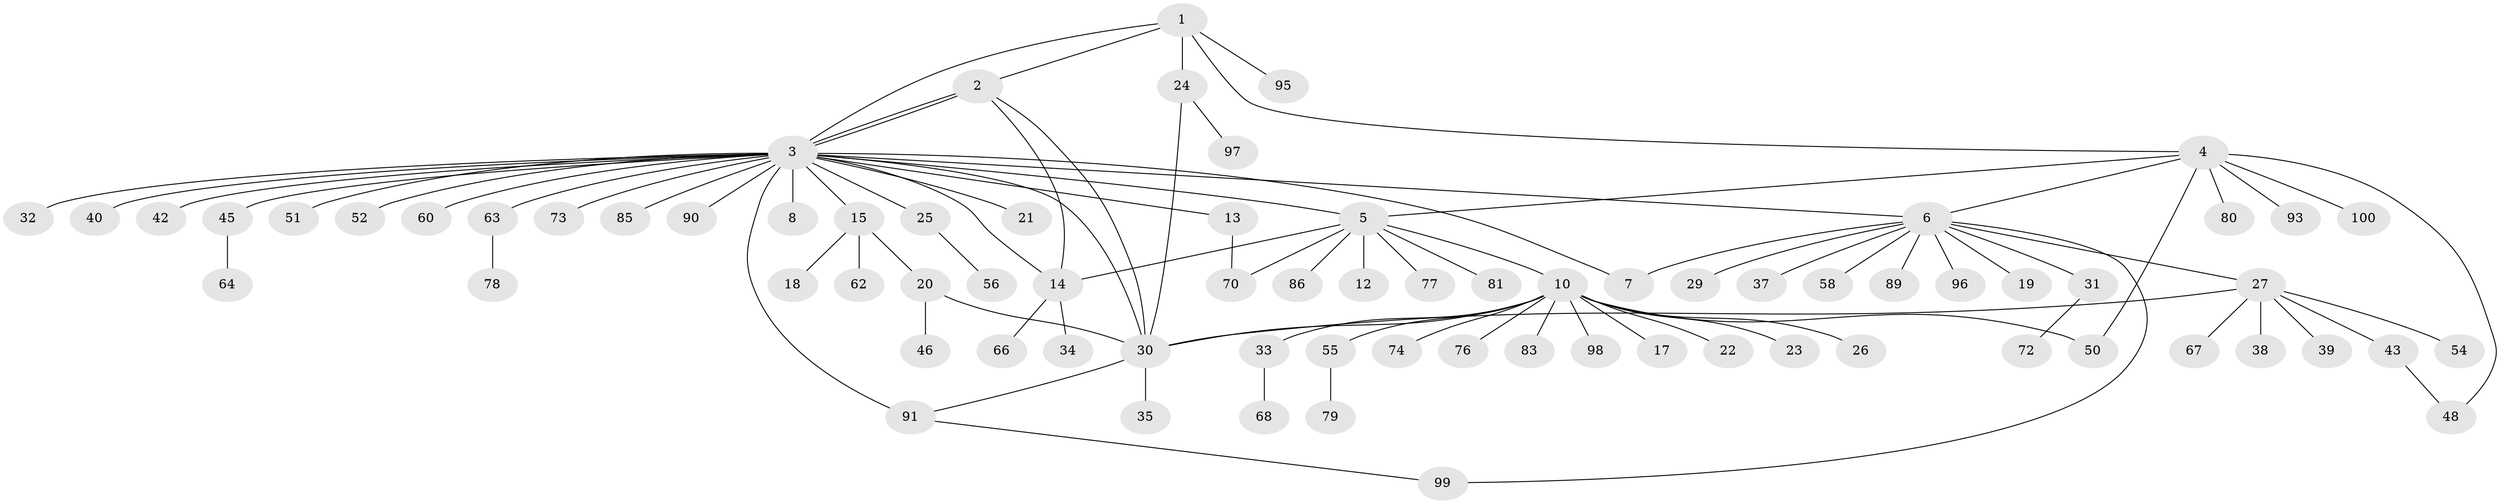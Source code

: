 // original degree distribution, {5: 0.04, 29: 0.01, 4: 0.03, 8: 0.01, 13: 0.01, 3: 0.08, 1: 0.59, 6: 0.02, 9: 0.02, 2: 0.18, 7: 0.01}
// Generated by graph-tools (version 1.1) at 2025/11/02/21/25 10:11:08]
// undirected, 77 vertices, 93 edges
graph export_dot {
graph [start="1"]
  node [color=gray90,style=filled];
  1 [super="+53"];
  2 [super="+16"];
  3 [super="+88"];
  4 [super="+9"];
  5 [super="+57"];
  6 [super="+44"];
  7 [super="+36"];
  8;
  10 [super="+11"];
  12;
  13;
  14 [super="+49"];
  15 [super="+82"];
  17;
  18;
  19;
  20 [super="+28"];
  21;
  22;
  23;
  24 [super="+59"];
  25;
  26;
  27 [super="+87"];
  29;
  30 [super="+41"];
  31;
  32;
  33;
  34;
  35;
  37;
  38;
  39;
  40;
  42;
  43 [super="+47"];
  45;
  46 [super="+69"];
  48 [super="+61"];
  50 [super="+92"];
  51;
  52;
  54 [super="+65"];
  55 [super="+84"];
  56;
  58;
  60;
  62;
  63;
  64;
  66 [super="+71"];
  67;
  68;
  70 [super="+75"];
  72;
  73;
  74;
  76;
  77;
  78;
  79;
  80;
  81;
  83;
  85;
  86;
  89;
  90;
  91 [super="+94"];
  93;
  95;
  96;
  97;
  98;
  99;
  100;
  1 -- 2;
  1 -- 3;
  1 -- 4;
  1 -- 24;
  1 -- 95;
  2 -- 3 [weight=2];
  2 -- 3;
  2 -- 30;
  2 -- 14;
  3 -- 5;
  3 -- 6;
  3 -- 7;
  3 -- 8;
  3 -- 13;
  3 -- 14;
  3 -- 15;
  3 -- 21;
  3 -- 25;
  3 -- 30;
  3 -- 32;
  3 -- 40;
  3 -- 42;
  3 -- 45;
  3 -- 51;
  3 -- 52;
  3 -- 60;
  3 -- 63;
  3 -- 73;
  3 -- 85;
  3 -- 90;
  3 -- 91 [weight=2];
  4 -- 50;
  4 -- 80;
  4 -- 48;
  4 -- 5;
  4 -- 6;
  4 -- 100;
  4 -- 93;
  5 -- 10;
  5 -- 12;
  5 -- 77;
  5 -- 86;
  5 -- 81;
  5 -- 70;
  5 -- 14;
  6 -- 7;
  6 -- 19;
  6 -- 27;
  6 -- 29;
  6 -- 31;
  6 -- 37;
  6 -- 58;
  6 -- 89;
  6 -- 96;
  6 -- 99;
  10 -- 17;
  10 -- 23;
  10 -- 50;
  10 -- 74;
  10 -- 76;
  10 -- 83;
  10 -- 98;
  10 -- 33;
  10 -- 26;
  10 -- 22;
  10 -- 55;
  10 -- 30;
  13 -- 70;
  14 -- 34;
  14 -- 66;
  15 -- 18;
  15 -- 20;
  15 -- 62;
  20 -- 46;
  20 -- 30;
  24 -- 30;
  24 -- 97;
  25 -- 56;
  27 -- 38;
  27 -- 39;
  27 -- 43;
  27 -- 54;
  27 -- 67;
  27 -- 30;
  30 -- 35;
  30 -- 91;
  31 -- 72;
  33 -- 68;
  43 -- 48;
  45 -- 64;
  55 -- 79;
  63 -- 78;
  91 -- 99;
}
